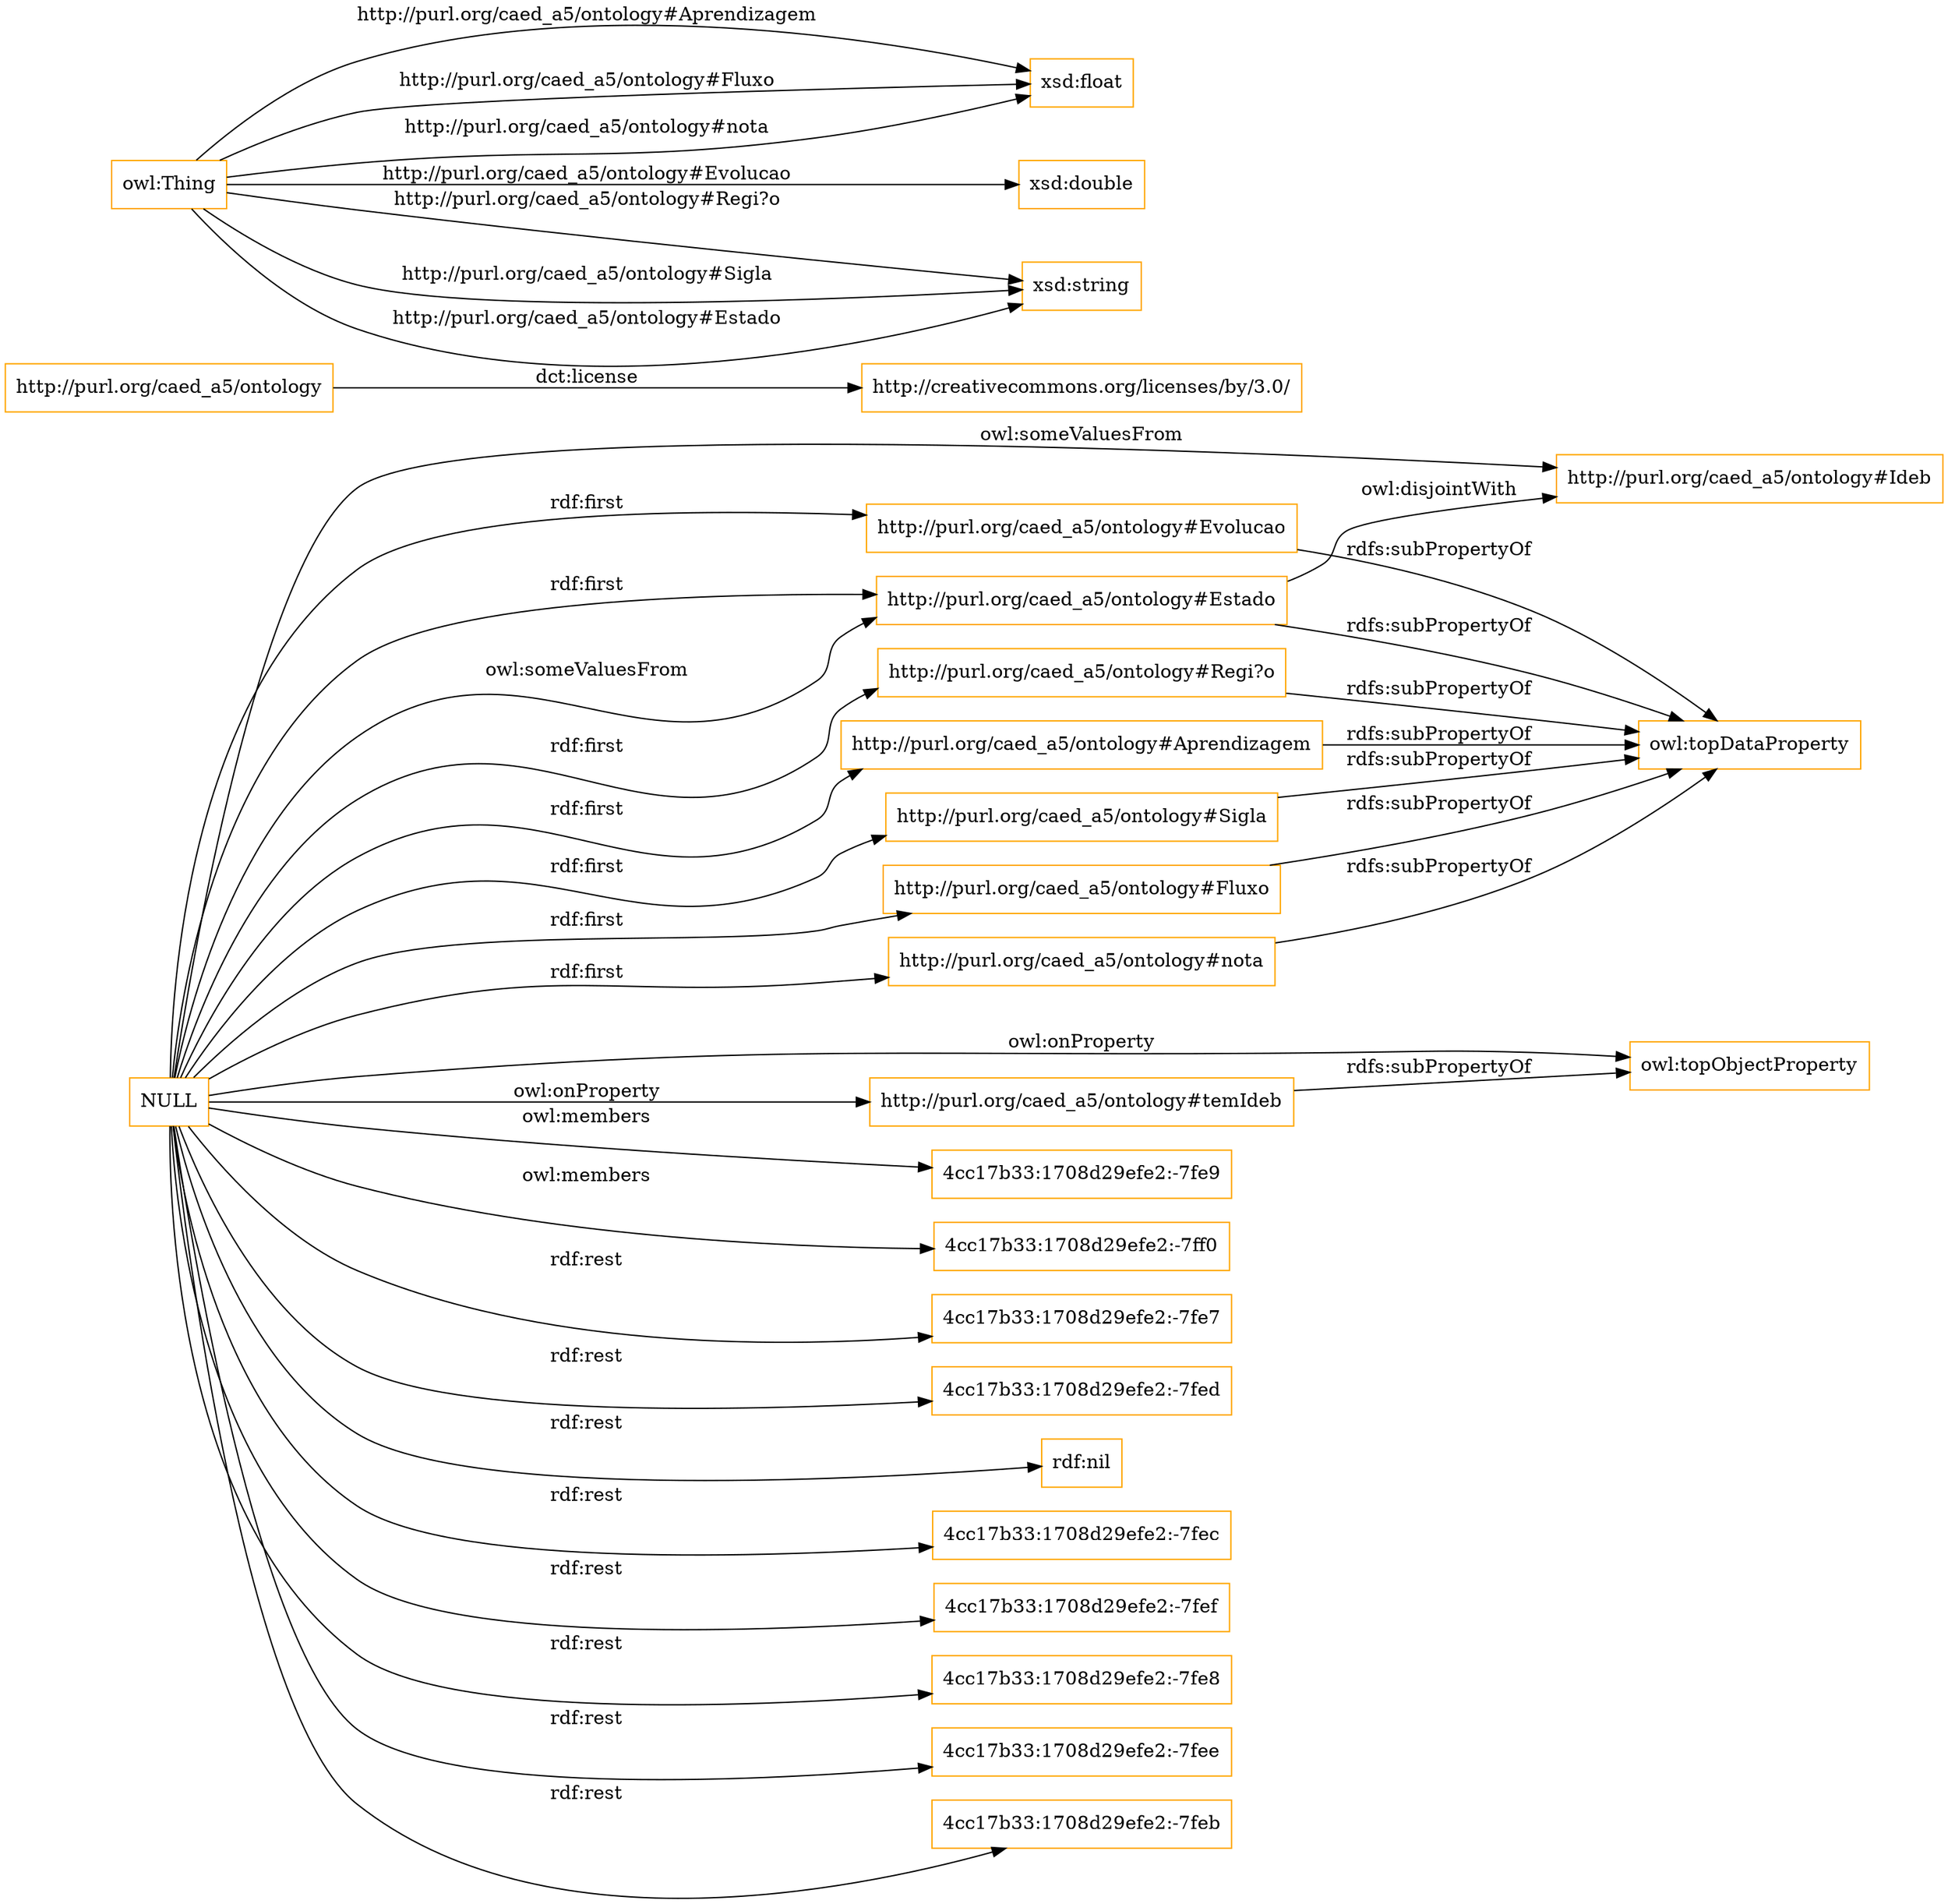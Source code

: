 digraph ar2dtool_diagram { 
rankdir=LR;
size="1501"
node [shape = rectangle, color="orange"]; "http://purl.org/caed_a5/ontology#Ideb" "http://purl.org/caed_a5/ontology#Estado" ; /*classes style*/
	"http://purl.org/caed_a5/ontology#Evolucao" -> "owl:topDataProperty" [ label = "rdfs:subPropertyOf" ];
	"http://purl.org/caed_a5/ontology#Aprendizagem" -> "owl:topDataProperty" [ label = "rdfs:subPropertyOf" ];
	"http://purl.org/caed_a5/ontology#Regi?o" -> "owl:topDataProperty" [ label = "rdfs:subPropertyOf" ];
	"http://purl.org/caed_a5/ontology#temIdeb" -> "owl:topObjectProperty" [ label = "rdfs:subPropertyOf" ];
	"http://purl.org/caed_a5/ontology#Fluxo" -> "owl:topDataProperty" [ label = "rdfs:subPropertyOf" ];
	"http://purl.org/caed_a5/ontology#Sigla" -> "owl:topDataProperty" [ label = "rdfs:subPropertyOf" ];
	"NULL" -> "http://purl.org/caed_a5/ontology#Evolucao" [ label = "rdf:first" ];
	"NULL" -> "4cc17b33:1708d29efe2:-7fe9" [ label = "owl:members" ];
	"NULL" -> "http://purl.org/caed_a5/ontology#nota" [ label = "rdf:first" ];
	"NULL" -> "4cc17b33:1708d29efe2:-7ff0" [ label = "owl:members" ];
	"NULL" -> "http://purl.org/caed_a5/ontology#temIdeb" [ label = "owl:onProperty" ];
	"NULL" -> "4cc17b33:1708d29efe2:-7fe7" [ label = "rdf:rest" ];
	"NULL" -> "owl:topObjectProperty" [ label = "owl:onProperty" ];
	"NULL" -> "4cc17b33:1708d29efe2:-7fed" [ label = "rdf:rest" ];
	"NULL" -> "http://purl.org/caed_a5/ontology#Fluxo" [ label = "rdf:first" ];
	"NULL" -> "http://purl.org/caed_a5/ontology#Aprendizagem" [ label = "rdf:first" ];
	"NULL" -> "http://purl.org/caed_a5/ontology#Estado" [ label = "owl:someValuesFrom" ];
	"NULL" -> "rdf:nil" [ label = "rdf:rest" ];
	"NULL" -> "4cc17b33:1708d29efe2:-7fec" [ label = "rdf:rest" ];
	"NULL" -> "http://purl.org/caed_a5/ontology#Sigla" [ label = "rdf:first" ];
	"NULL" -> "4cc17b33:1708d29efe2:-7fef" [ label = "rdf:rest" ];
	"NULL" -> "http://purl.org/caed_a5/ontology#Regi?o" [ label = "rdf:first" ];
	"NULL" -> "http://purl.org/caed_a5/ontology#Ideb" [ label = "owl:someValuesFrom" ];
	"NULL" -> "4cc17b33:1708d29efe2:-7fe8" [ label = "rdf:rest" ];
	"NULL" -> "4cc17b33:1708d29efe2:-7fee" [ label = "rdf:rest" ];
	"NULL" -> "4cc17b33:1708d29efe2:-7feb" [ label = "rdf:rest" ];
	"NULL" -> "http://purl.org/caed_a5/ontology#Estado" [ label = "rdf:first" ];
	"http://purl.org/caed_a5/ontology#nota" -> "owl:topDataProperty" [ label = "rdfs:subPropertyOf" ];
	"http://purl.org/caed_a5/ontology#Estado" -> "http://purl.org/caed_a5/ontology#Ideb" [ label = "owl:disjointWith" ];
	"http://purl.org/caed_a5/ontology#Estado" -> "owl:topDataProperty" [ label = "rdfs:subPropertyOf" ];
	"http://purl.org/caed_a5/ontology" -> "http://creativecommons.org/licenses/by/3.0/" [ label = "dct:license" ];
	"owl:Thing" -> "xsd:float" [ label = "http://purl.org/caed_a5/ontology#Aprendizagem" ];
	"owl:Thing" -> "xsd:double" [ label = "http://purl.org/caed_a5/ontology#Evolucao" ];
	"owl:Thing" -> "xsd:string" [ label = "http://purl.org/caed_a5/ontology#Regi?o" ];
	"owl:Thing" -> "xsd:float" [ label = "http://purl.org/caed_a5/ontology#Fluxo" ];
	"owl:Thing" -> "xsd:string" [ label = "http://purl.org/caed_a5/ontology#Sigla" ];
	"owl:Thing" -> "xsd:string" [ label = "http://purl.org/caed_a5/ontology#Estado" ];
	"owl:Thing" -> "xsd:float" [ label = "http://purl.org/caed_a5/ontology#nota" ];

}
